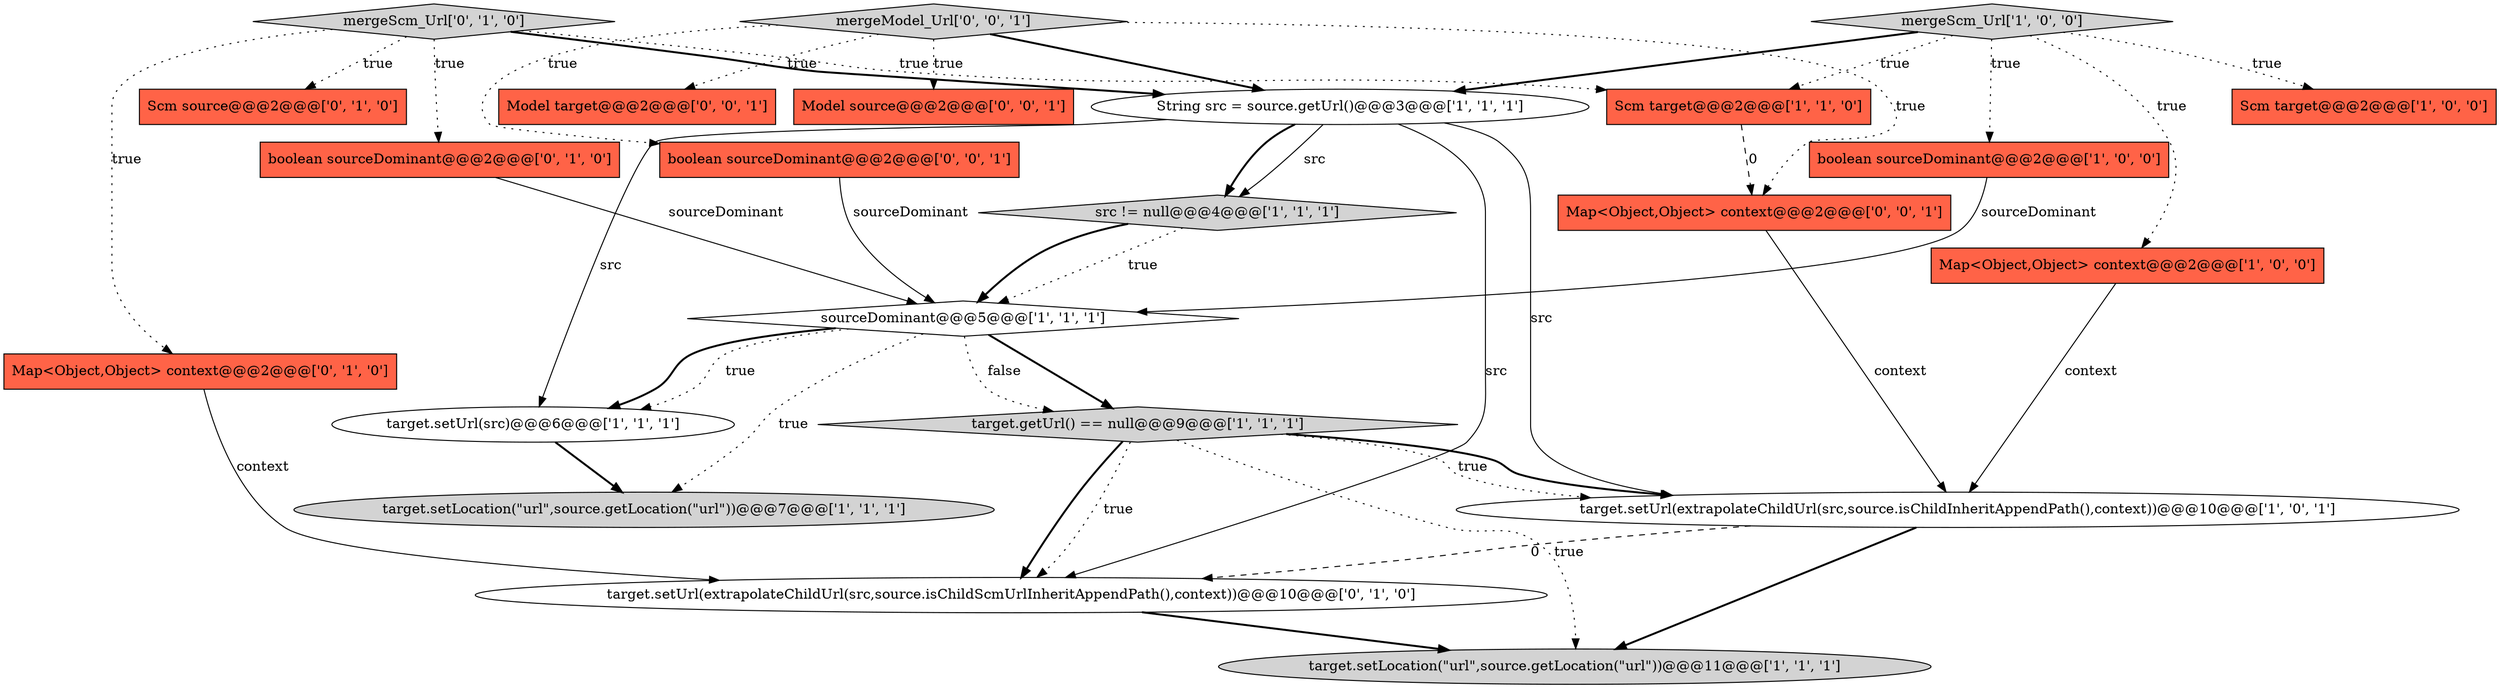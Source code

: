 digraph {
3 [style = filled, label = "target.setLocation(\"url\",source.getLocation(\"url\"))@@@11@@@['1', '1', '1']", fillcolor = lightgray, shape = ellipse image = "AAA0AAABBB1BBB"];
20 [style = filled, label = "Model target@@@2@@@['0', '0', '1']", fillcolor = tomato, shape = box image = "AAA0AAABBB3BBB"];
14 [style = filled, label = "boolean sourceDominant@@@2@@@['0', '1', '0']", fillcolor = tomato, shape = box image = "AAA0AAABBB2BBB"];
10 [style = filled, label = "target.setUrl(extrapolateChildUrl(src,source.isChildInheritAppendPath(),context))@@@10@@@['1', '0', '1']", fillcolor = white, shape = ellipse image = "AAA0AAABBB1BBB"];
15 [style = filled, label = "Scm source@@@2@@@['0', '1', '0']", fillcolor = tomato, shape = box image = "AAA0AAABBB2BBB"];
6 [style = filled, label = "target.setLocation(\"url\",source.getLocation(\"url\"))@@@7@@@['1', '1', '1']", fillcolor = lightgray, shape = ellipse image = "AAA0AAABBB1BBB"];
18 [style = filled, label = "Model source@@@2@@@['0', '0', '1']", fillcolor = tomato, shape = box image = "AAA0AAABBB3BBB"];
11 [style = filled, label = "String src = source.getUrl()@@@3@@@['1', '1', '1']", fillcolor = white, shape = ellipse image = "AAA0AAABBB1BBB"];
19 [style = filled, label = "boolean sourceDominant@@@2@@@['0', '0', '1']", fillcolor = tomato, shape = box image = "AAA0AAABBB3BBB"];
21 [style = filled, label = "mergeModel_Url['0', '0', '1']", fillcolor = lightgray, shape = diamond image = "AAA0AAABBB3BBB"];
8 [style = filled, label = "Scm target@@@2@@@['1', '1', '0']", fillcolor = tomato, shape = box image = "AAA0AAABBB1BBB"];
5 [style = filled, label = "boolean sourceDominant@@@2@@@['1', '0', '0']", fillcolor = tomato, shape = box image = "AAA0AAABBB1BBB"];
2 [style = filled, label = "sourceDominant@@@5@@@['1', '1', '1']", fillcolor = white, shape = diamond image = "AAA0AAABBB1BBB"];
4 [style = filled, label = "Map<Object,Object> context@@@2@@@['1', '0', '0']", fillcolor = tomato, shape = box image = "AAA0AAABBB1BBB"];
9 [style = filled, label = "target.setUrl(src)@@@6@@@['1', '1', '1']", fillcolor = white, shape = ellipse image = "AAA0AAABBB1BBB"];
0 [style = filled, label = "src != null@@@4@@@['1', '1', '1']", fillcolor = lightgray, shape = diamond image = "AAA0AAABBB1BBB"];
13 [style = filled, label = "target.setUrl(extrapolateChildUrl(src,source.isChildScmUrlInheritAppendPath(),context))@@@10@@@['0', '1', '0']", fillcolor = white, shape = ellipse image = "AAA1AAABBB2BBB"];
12 [style = filled, label = "mergeScm_Url['1', '0', '0']", fillcolor = lightgray, shape = diamond image = "AAA0AAABBB1BBB"];
17 [style = filled, label = "mergeScm_Url['0', '1', '0']", fillcolor = lightgray, shape = diamond image = "AAA0AAABBB2BBB"];
22 [style = filled, label = "Map<Object,Object> context@@@2@@@['0', '0', '1']", fillcolor = tomato, shape = box image = "AAA0AAABBB3BBB"];
16 [style = filled, label = "Map<Object,Object> context@@@2@@@['0', '1', '0']", fillcolor = tomato, shape = box image = "AAA0AAABBB2BBB"];
1 [style = filled, label = "Scm target@@@2@@@['1', '0', '0']", fillcolor = tomato, shape = box image = "AAA0AAABBB1BBB"];
7 [style = filled, label = "target.getUrl() == null@@@9@@@['1', '1', '1']", fillcolor = lightgray, shape = diamond image = "AAA0AAABBB1BBB"];
0->2 [style = dotted, label="true"];
21->11 [style = bold, label=""];
16->13 [style = solid, label="context"];
11->9 [style = solid, label="src"];
17->14 [style = dotted, label="true"];
17->16 [style = dotted, label="true"];
7->10 [style = bold, label=""];
2->7 [style = bold, label=""];
4->10 [style = solid, label="context"];
21->18 [style = dotted, label="true"];
11->0 [style = bold, label=""];
2->9 [style = dotted, label="true"];
7->10 [style = dotted, label="true"];
21->22 [style = dotted, label="true"];
7->13 [style = dotted, label="true"];
2->6 [style = dotted, label="true"];
2->7 [style = dotted, label="false"];
21->20 [style = dotted, label="true"];
11->13 [style = solid, label="src"];
10->3 [style = bold, label=""];
12->5 [style = dotted, label="true"];
9->6 [style = bold, label=""];
7->13 [style = bold, label=""];
12->8 [style = dotted, label="true"];
11->0 [style = solid, label="src"];
2->9 [style = bold, label=""];
17->15 [style = dotted, label="true"];
12->4 [style = dotted, label="true"];
22->10 [style = solid, label="context"];
21->19 [style = dotted, label="true"];
17->8 [style = dotted, label="true"];
17->11 [style = bold, label=""];
5->2 [style = solid, label="sourceDominant"];
13->3 [style = bold, label=""];
12->11 [style = bold, label=""];
11->10 [style = solid, label="src"];
0->2 [style = bold, label=""];
14->2 [style = solid, label="sourceDominant"];
12->1 [style = dotted, label="true"];
10->13 [style = dashed, label="0"];
7->3 [style = dotted, label="true"];
8->22 [style = dashed, label="0"];
19->2 [style = solid, label="sourceDominant"];
}
